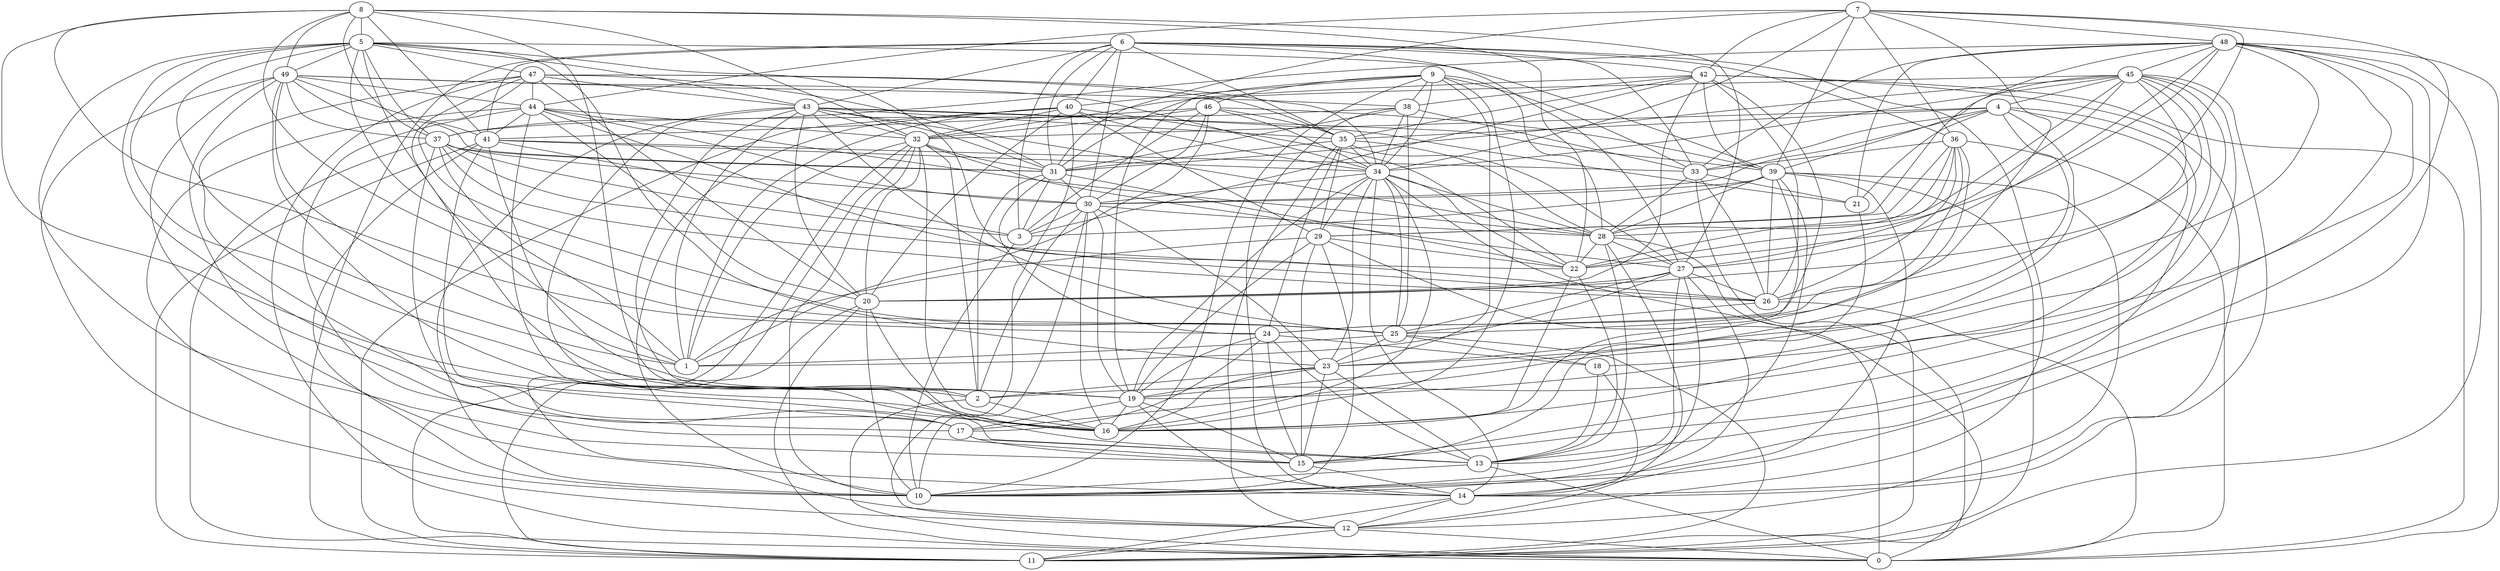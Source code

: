 digraph GG_graph {

subgraph G_graph {
edge [color = black]
"43" -> "10" [dir = none]
"43" -> "39" [dir = none]
"43" -> "1" [dir = none]
"18" -> "14" [dir = none]
"29" -> "19" [dir = none]
"20" -> "0" [dir = none]
"20" -> "10" [dir = none]
"20" -> "13" [dir = none]
"46" -> "35" [dir = none]
"46" -> "41" [dir = none]
"46" -> "34" [dir = none]
"46" -> "39" [dir = none]
"47" -> "1" [dir = none]
"47" -> "17" [dir = none]
"47" -> "20" [dir = none]
"47" -> "34" [dir = none]
"47" -> "0" [dir = none]
"47" -> "43" [dir = none]
"19" -> "17" [dir = none]
"8" -> "49" [dir = none]
"8" -> "41" [dir = none]
"8" -> "5" [dir = none]
"8" -> "25" [dir = none]
"8" -> "16" [dir = none]
"8" -> "19" [dir = none]
"38" -> "25" [dir = none]
"38" -> "33" [dir = none]
"38" -> "31" [dir = none]
"38" -> "34" [dir = none]
"38" -> "14" [dir = none]
"5" -> "1" [dir = none]
"5" -> "43" [dir = none]
"5" -> "39" [dir = none]
"5" -> "26" [dir = none]
"5" -> "19" [dir = none]
"5" -> "15" [dir = none]
"5" -> "25" [dir = none]
"5" -> "23" [dir = none]
"25" -> "1" [dir = none]
"25" -> "18" [dir = none]
"25" -> "23" [dir = none]
"25" -> "11" [dir = none]
"2" -> "16" [dir = none]
"48" -> "18" [dir = none]
"48" -> "15" [dir = none]
"48" -> "29" [dir = none]
"48" -> "10" [dir = none]
"48" -> "22" [dir = none]
"48" -> "23" [dir = none]
"48" -> "37" [dir = none]
"48" -> "21" [dir = none]
"48" -> "11" [dir = none]
"48" -> "45" [dir = none]
"48" -> "33" [dir = none]
"37" -> "26" [dir = none]
"37" -> "30" [dir = none]
"37" -> "22" [dir = none]
"37" -> "17" [dir = none]
"37" -> "31" [dir = none]
"9" -> "28" [dir = none]
"9" -> "40" [dir = none]
"9" -> "33" [dir = none]
"22" -> "16" [dir = none]
"41" -> "34" [dir = none]
"41" -> "10" [dir = none]
"41" -> "17" [dir = none]
"28" -> "27" [dir = none]
"28" -> "13" [dir = none]
"28" -> "12" [dir = none]
"28" -> "11" [dir = none]
"28" -> "22" [dir = none]
"40" -> "11" [dir = none]
"40" -> "10" [dir = none]
"40" -> "12" [dir = none]
"40" -> "22" [dir = none]
"17" -> "13" [dir = none]
"7" -> "13" [dir = none]
"7" -> "31" [dir = none]
"7" -> "25" [dir = none]
"3" -> "10" [dir = none]
"6" -> "41" [dir = none]
"6" -> "40" [dir = none]
"6" -> "36" [dir = none]
"30" -> "2" [dir = none]
"30" -> "28" [dir = none]
"30" -> "23" [dir = none]
"30" -> "3" [dir = none]
"45" -> "32" [dir = none]
"45" -> "2" [dir = none]
"45" -> "14" [dir = none]
"45" -> "28" [dir = none]
"45" -> "15" [dir = none]
"33" -> "28" [dir = none]
"33" -> "21" [dir = none]
"12" -> "11" [dir = none]
"12" -> "0" [dir = none]
"44" -> "30" [dir = none]
"44" -> "41" [dir = none]
"44" -> "10" [dir = none]
"44" -> "26" [dir = none]
"23" -> "13" [dir = none]
"23" -> "2" [dir = none]
"42" -> "31" [dir = none]
"42" -> "26" [dir = none]
"42" -> "35" [dir = none]
"42" -> "24" [dir = none]
"49" -> "38" [dir = none]
"49" -> "12" [dir = none]
"49" -> "17" [dir = none]
"49" -> "31" [dir = none]
"49" -> "14" [dir = none]
"49" -> "34" [dir = none]
"14" -> "11" [dir = none]
"14" -> "12" [dir = none]
"34" -> "28" [dir = none]
"34" -> "25" [dir = none]
"34" -> "23" [dir = none]
"34" -> "22" [dir = none]
"34" -> "0" [dir = none]
"34" -> "29" [dir = none]
"31" -> "22" [dir = none]
"31" -> "24" [dir = none]
"31" -> "3" [dir = none]
"31" -> "2" [dir = none]
"24" -> "18" [dir = none]
"27" -> "20" [dir = none]
"27" -> "14" [dir = none]
"27" -> "10" [dir = none]
"35" -> "27" [dir = none]
"35" -> "34" [dir = none]
"26" -> "0" [dir = none]
"32" -> "12" [dir = none]
"32" -> "10" [dir = none]
"32" -> "1" [dir = none]
"4" -> "21" [dir = none]
"4" -> "33" [dir = none]
"4" -> "10" [dir = none]
"4" -> "32" [dir = none]
"39" -> "28" [dir = none]
"39" -> "12" [dir = none]
"39" -> "30" [dir = none]
"39" -> "26" [dir = none]
"39" -> "16" [dir = none]
"36" -> "28" [dir = none]
"36" -> "23" [dir = none]
"36" -> "22" [dir = none]
"36" -> "26" [dir = none]
"4" -> "30" [dir = none]
"39" -> "10" [dir = none]
"5" -> "16" [dir = none]
"40" -> "20" [dir = none]
"42" -> "38" [dir = none]
"49" -> "1" [dir = none]
"44" -> "32" [dir = none]
"47" -> "35" [dir = none]
"33" -> "11" [dir = none]
"32" -> "31" [dir = none]
"4" -> "35" [dir = none]
"6" -> "3" [dir = none]
"15" -> "14" [dir = none]
"7" -> "36" [dir = none]
"8" -> "37" [dir = none]
"39" -> "14" [dir = none]
"9" -> "46" [dir = none]
"29" -> "15" [dir = none]
"40" -> "1" [dir = none]
"22" -> "13" [dir = none]
"36" -> "0" [dir = none]
"24" -> "19" [dir = none]
"37" -> "3" [dir = none]
"36" -> "29" [dir = none]
"8" -> "27" [dir = none]
"24" -> "15" [dir = none]
"23" -> "19" [dir = none]
"6" -> "42" [dir = none]
"29" -> "22" [dir = none]
"26" -> "25" [dir = none]
"33" -> "26" [dir = none]
"42" -> "3" [dir = none]
"23" -> "15" [dir = none]
"23" -> "16" [dir = none]
"49" -> "44" [dir = none]
"44" -> "28" [dir = none]
"7" -> "22" [dir = none]
"43" -> "13" [dir = none]
"30" -> "10" [dir = none]
"7" -> "34" [dir = none]
"45" -> "34" [dir = none]
"45" -> "4" [dir = none]
"45" -> "31" [dir = none]
"21" -> "15" [dir = none]
"9" -> "10" [dir = none]
"6" -> "12" [dir = none]
"37" -> "0" [dir = none]
"4" -> "17" [dir = none]
"34" -> "30" [dir = none]
"43" -> "35" [dir = none]
"7" -> "39" [dir = none]
"5" -> "2" [dir = none]
"43" -> "25" [dir = none]
"30" -> "16" [dir = none]
"4" -> "16" [dir = none]
"7" -> "48" [dir = none]
"6" -> "43" [dir = none]
"13" -> "0" [dir = none]
"32" -> "2" [dir = none]
"43" -> "32" [dir = none]
"18" -> "13" [dir = none]
"45" -> "26" [dir = none]
"29" -> "0" [dir = none]
"5" -> "47" [dir = none]
"49" -> "16" [dir = none]
"35" -> "31" [dir = none]
"47" -> "44" [dir = none]
"43" -> "2" [dir = none]
"35" -> "24" [dir = none]
"41" -> "19" [dir = none]
"47" -> "31" [dir = none]
"42" -> "0" [dir = none]
"20" -> "11" [dir = none]
"46" -> "3" [dir = none]
"8" -> "32" [dir = none]
"27" -> "26" [dir = none]
"9" -> "16" [dir = none]
"42" -> "14" [dir = none]
"43" -> "31" [dir = none]
"42" -> "20" [dir = none]
"6" -> "11" [dir = none]
"19" -> "15" [dir = none]
"35" -> "28" [dir = none]
"32" -> "20" [dir = none]
"9" -> "34" [dir = none]
"29" -> "10" [dir = none]
"41" -> "33" [dir = none]
"6" -> "35" [dir = none]
"39" -> "3" [dir = none]
"9" -> "19" [dir = none]
"6" -> "27" [dir = none]
"44" -> "20" [dir = none]
"27" -> "25" [dir = none]
"40" -> "29" [dir = none]
"48" -> "27" [dir = none]
"5" -> "37" [dir = none]
"24" -> "17" [dir = none]
"34" -> "16" [dir = none]
"31" -> "30" [dir = none]
"5" -> "49" [dir = none]
"43" -> "20" [dir = none]
"46" -> "1" [dir = none]
"41" -> "3" [dir = none]
"30" -> "19" [dir = none]
"37" -> "1" [dir = none]
"8" -> "24" [dir = none]
"24" -> "13" [dir = none]
"9" -> "23" [dir = none]
"38" -> "37" [dir = none]
"36" -> "33" [dir = none]
"45" -> "20" [dir = none]
"42" -> "39" [dir = none]
"34" -> "19" [dir = none]
"47" -> "25" [dir = none]
"19" -> "14" [dir = none]
"40" -> "32" [dir = none]
"32" -> "16" [dir = none]
"45" -> "19" [dir = none]
"45" -> "27" [dir = none]
"40" -> "34" [dir = none]
"19" -> "16" [dir = none]
"41" -> "11" [dir = none]
"46" -> "32" [dir = none]
"13" -> "10" [dir = none]
"36" -> "24" [dir = none]
"7" -> "44" [dir = none]
"46" -> "30" [dir = none]
"35" -> "12" [dir = none]
"44" -> "15" [dir = none]
"6" -> "33" [dir = none]
"32" -> "27" [dir = none]
"17" -> "15" [dir = none]
"44" -> "16" [dir = none]
"39" -> "11" [dir = none]
"32" -> "11" [dir = none]
"43" -> "28" [dir = none]
"8" -> "22" [dir = none]
"4" -> "19" [dir = none]
"45" -> "39" [dir = none]
"35" -> "29" [dir = none]
"49" -> "41" [dir = none]
"48" -> "0" [dir = none]
"43" -> "21" [dir = none]
"6" -> "30" [dir = none]
"9" -> "38" [dir = none]
"29" -> "1" [dir = none]
"27" -> "1" [dir = none]
"7" -> "42" [dir = none]
"2" -> "0" [dir = none]
"6" -> "31" [dir = none]
"27" -> "13" [dir = none]
"49" -> "37" [dir = none]
"34" -> "14" [dir = none]
}

}
